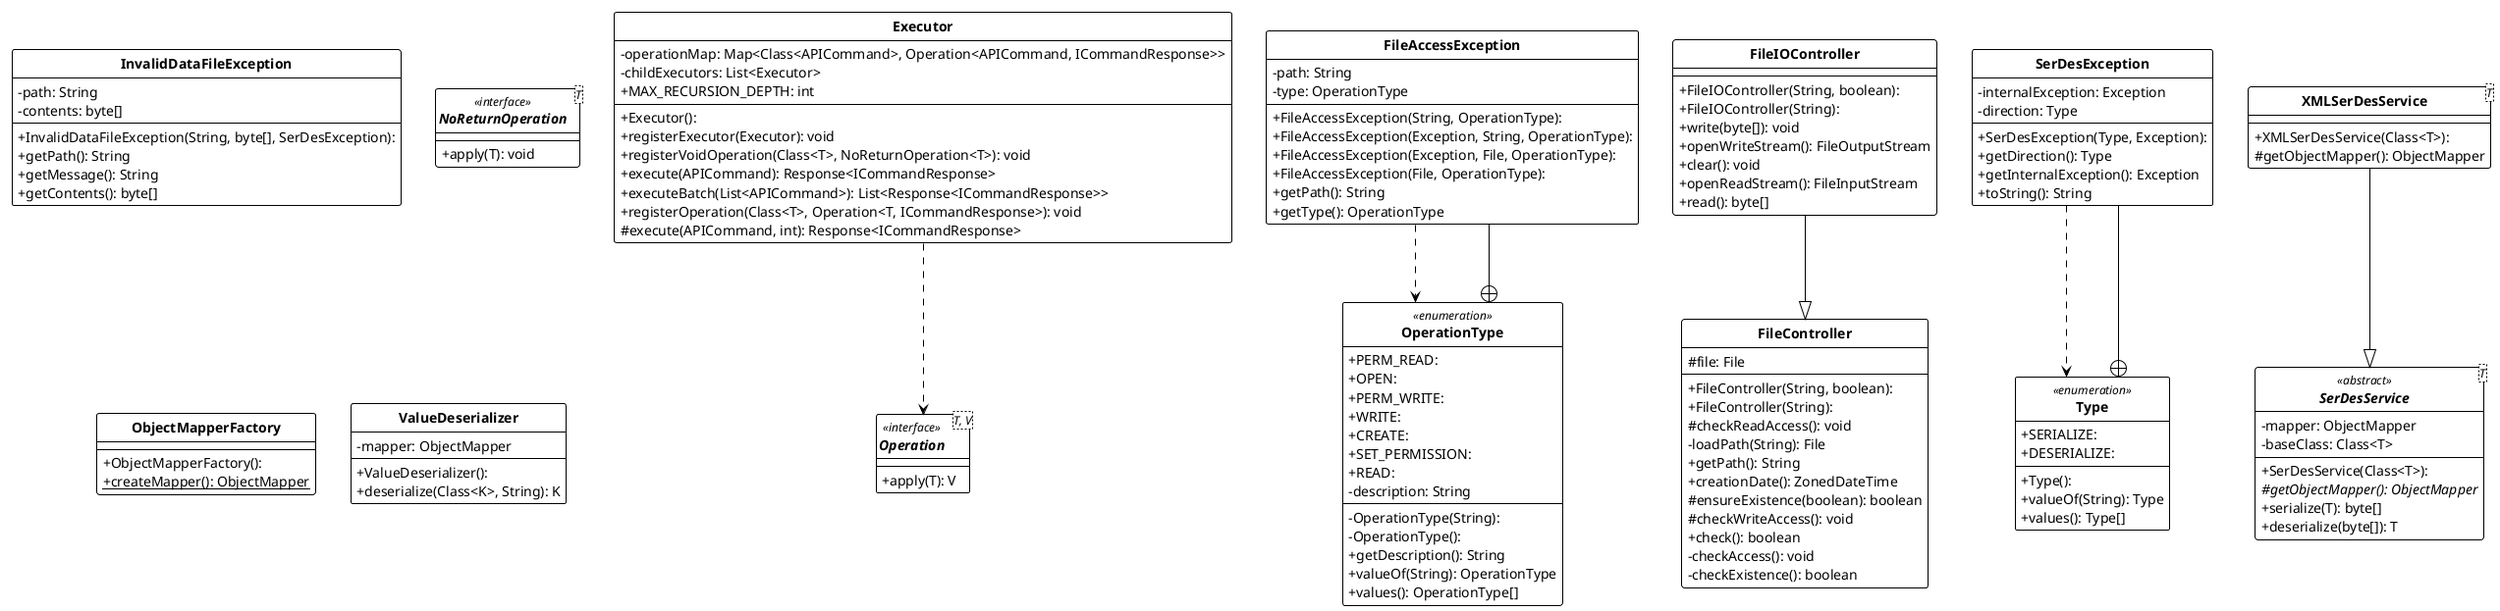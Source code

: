 
@startuml

!theme plain
top to bottom direction
skinparam linetype ortho
skinparam classAttributeIconSize 0
hide circle

<style>
classDiagram {
    class {
        header {
            FontStyle bold
        }
    }
}
</style>
!theme plain
top to bottom direction
skinparam linetype ortho

class Executor {
  + Executor(): 
  - operationMap: Map<Class<APICommand>, Operation<APICommand, ICommandResponse>>
  - childExecutors: List<Executor>
  + MAX_RECURSION_DEPTH: int
  + registerExecutor(Executor): void
  + registerVoidOperation(Class<T>, NoReturnOperation<T>): void
  + execute(APICommand): Response<ICommandResponse>
  + executeBatch(List<APICommand>): List<Response<ICommandResponse>>
  + registerOperation(Class<T>, Operation<T, ICommandResponse>): void
  # execute(APICommand, int): Response<ICommandResponse>
}
class FileAccessException {
  + FileAccessException(String, OperationType): 
  + FileAccessException(Exception, String, OperationType): 
  + FileAccessException(Exception, File, OperationType): 
  + FileAccessException(File, OperationType): 
  - path: String
  - type: OperationType
  + getPath(): String
  + getType(): OperationType
}
class FileController {
  + FileController(String, boolean): 
  + FileController(String): 
  # file: File
  # checkReadAccess(): void
  - loadPath(String): File
  + getPath(): String
  + creationDate(): ZonedDateTime
  # ensureExistence(boolean): boolean
  # checkWriteAccess(): void
  + check(): boolean
  - checkAccess(): void
  - checkExistence(): boolean
}
class FileIOController {
  + FileIOController(String, boolean): 
  + FileIOController(String): 
  + write(byte[]): void
  + openWriteStream(): FileOutputStream
  + clear(): void
  + openReadStream(): FileInputStream
  + read(): byte[]
}
class InvalidDataFileException {
  + InvalidDataFileException(String, byte[], SerDesException): 
  - path: String
  - contents: byte[]
  + getPath(): String
  + getMessage(): String
  + getContents(): byte[]
}
interface NoReturnOperation<T> << interface >> {
  + apply(T): void
}
class ObjectMapperFactory {
  + ObjectMapperFactory(): 
  {static} + createMapper(): ObjectMapper
}
interface Operation<T, V> << interface >> {
  + apply(T): V
}
enum OperationType << enumeration >> {
  - OperationType(String): 
  - OperationType(): 
  + PERM_READ: 
  + OPEN: 
  + PERM_WRITE: 
  + WRITE: 
  + CREATE: 
  + SET_PERMISSION: 
  + READ: 
  - description: String
  + getDescription(): String
  + valueOf(String): OperationType
  + values(): OperationType[]
}
class SerDesException {
  + SerDesException(Type, Exception): 
  - internalException: Exception
  - direction: Type
  + getDirection(): Type
  + getInternalException(): Exception
  + toString(): String
}
abstract class SerDesService<T> <<abstract>> {
  + SerDesService(Class<T>): 
  - mapper: ObjectMapper
  - baseClass: Class<T>
  {abstract} # getObjectMapper(): ObjectMapper
  + serialize(T): byte[]
  + deserialize(byte[]): T
}
enum Type << enumeration >> {
  + Type(): 
  + SERIALIZE: 
  + DESERIALIZE: 
  + valueOf(String): Type
  + values(): Type[]
}
class ValueDeserializer {
  + ValueDeserializer(): 
  - mapper: ObjectMapper
  + deserialize(Class<K>, String): K
}
class XMLSerDesService<T> {
  + XMLSerDesService(Class<T>): 
  # getObjectMapper(): ObjectMapper
}

Executor                  ..>  Operation                
FileAccessException       ..>  OperationType            
FileIOController          --^  FileController           
OperationType             +--  FileAccessException      
SerDesException           ..>  Type                     
Type                      +--  SerDesException          
XMLSerDesService          --^  SerDesService            
@enduml
